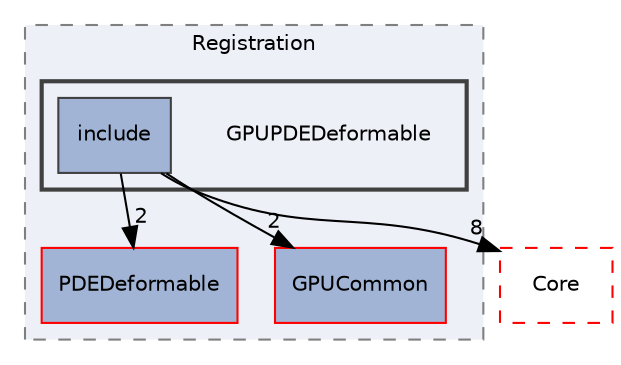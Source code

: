 digraph "GPUPDEDeformable"
{
 // LATEX_PDF_SIZE
  edge [fontname="Helvetica",fontsize="10",labelfontname="Helvetica",labelfontsize="10"];
  node [fontname="Helvetica",fontsize="10",shape=record];
  compound=true
  subgraph clusterdir_0ad122d8d0ab9b1e48b88184c41a4a8e {
    graph [ bgcolor="#edf0f7", pencolor="grey50", style="filled,dashed,", label="Registration", fontname="Helvetica", fontsize="10", URL="dir_0ad122d8d0ab9b1e48b88184c41a4a8e.html"]
  dir_0255e60dfbb4ab528d6a3fad7189beb6 [shape=box, label="PDEDeformable", style="filled,", fillcolor="#a2b4d6", color="red", URL="dir_0255e60dfbb4ab528d6a3fad7189beb6.html"];
  dir_50fe1f4dd9f98b7f0f1b3626668dc540 [shape=box, label="GPUCommon", style="filled,", fillcolor="#a2b4d6", color="red", URL="dir_50fe1f4dd9f98b7f0f1b3626668dc540.html"];
  subgraph clusterdir_847628628971c8ceb43fb52a22f8b6fe {
    graph [ bgcolor="#edf0f7", pencolor="grey25", style="filled,bold,", label="", fontname="Helvetica", fontsize="10", URL="dir_847628628971c8ceb43fb52a22f8b6fe.html"]
    dir_847628628971c8ceb43fb52a22f8b6fe [shape=plaintext, label="GPUPDEDeformable"];
  dir_6822816577adb4c6337dff70c068b32e [shape=box, label="include", style="filled,", fillcolor="#a2b4d6", color="grey25", URL="dir_6822816577adb4c6337dff70c068b32e.html"];
  }
  }
  dir_cac7f9cecb9aa42a0bd05452dddd8a21 [shape=box, label="Core", style="dashed,", fillcolor="#edf0f7", color="red", URL="dir_cac7f9cecb9aa42a0bd05452dddd8a21.html"];
  dir_6822816577adb4c6337dff70c068b32e->dir_0255e60dfbb4ab528d6a3fad7189beb6 [headlabel="2", labeldistance=1.5 headhref="dir_000158_000214.html"];
  dir_6822816577adb4c6337dff70c068b32e->dir_50fe1f4dd9f98b7f0f1b3626668dc540 [headlabel="2", labeldistance=1.5 headhref="dir_000158_000038.html"];
  dir_6822816577adb4c6337dff70c068b32e->dir_cac7f9cecb9aa42a0bd05452dddd8a21 [headlabel="8", labeldistance=1.5 headhref="dir_000158_000014.html"];
}
